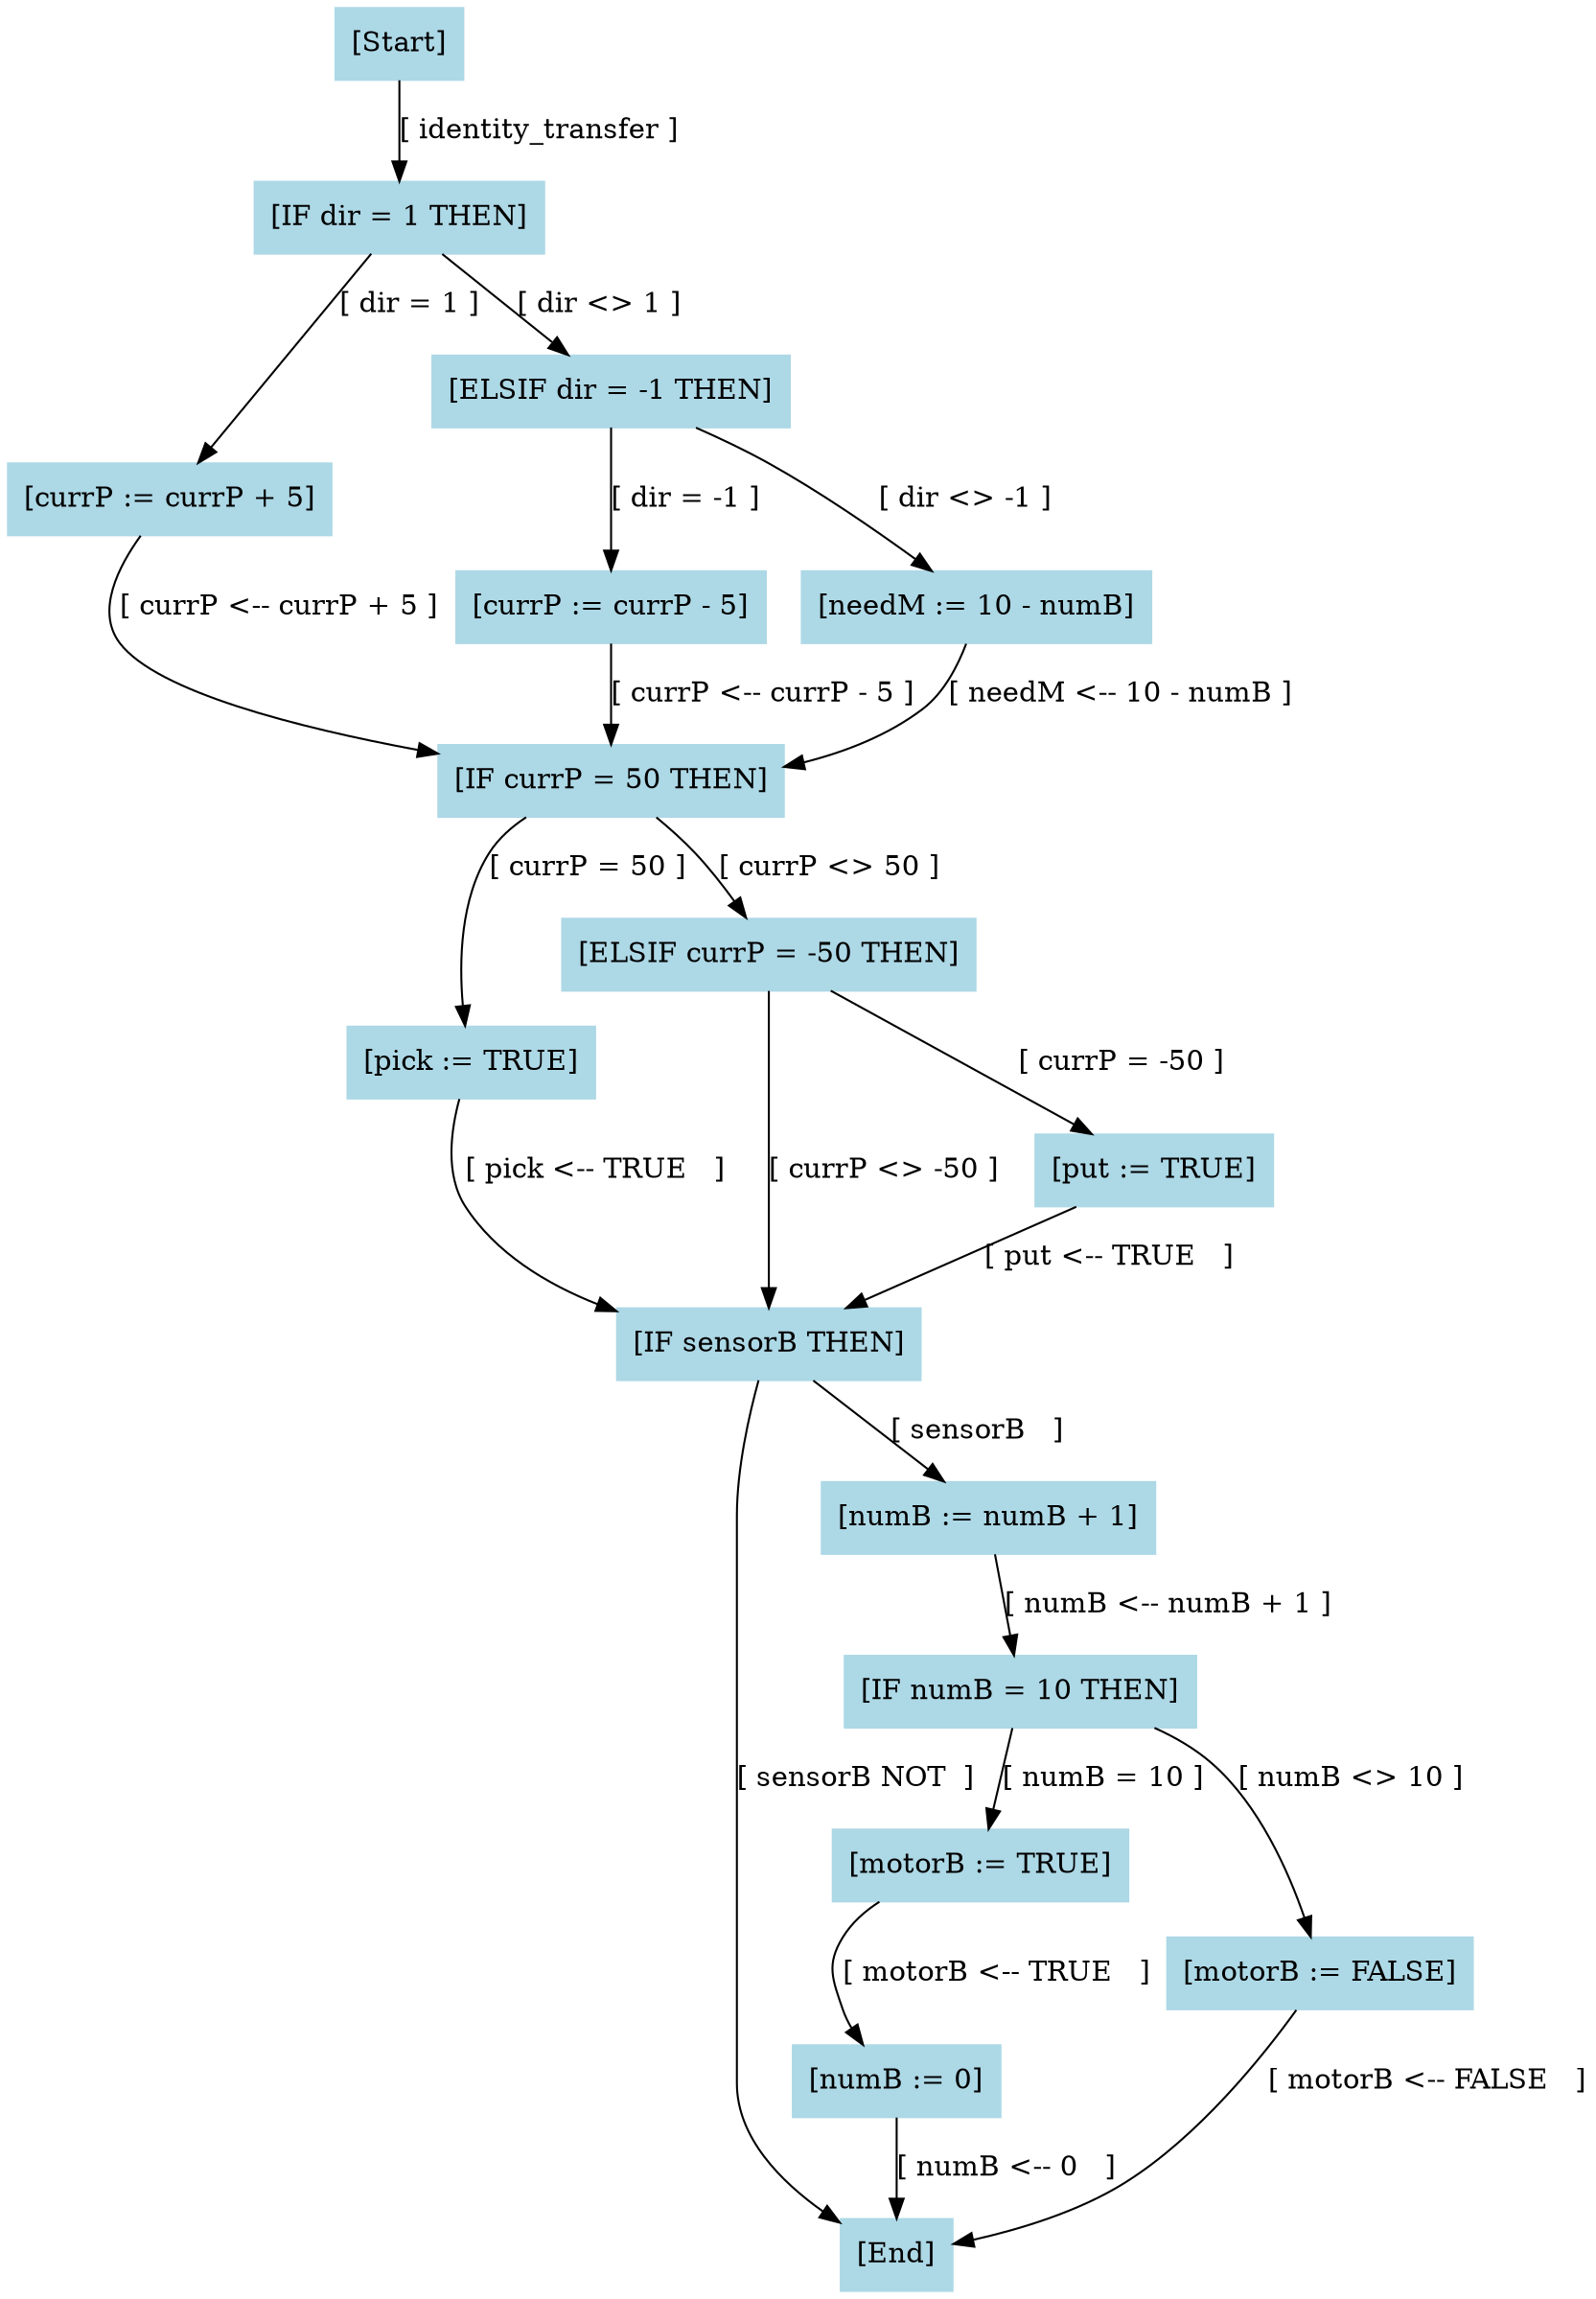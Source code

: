 digraph "CFG" {
"n0" [label="[Start]", color=lightblue,style=filled,shape=box]
"n1" [label="[IF dir = 1 THEN]", color=lightblue,style=filled,shape=box]
"n2" [label="[IF currP = 50 THEN]", color=lightblue,style=filled,shape=box]
"n3" [label="[IF sensorB THEN]", color=lightblue,style=filled,shape=box]
"n4" [label="[End]", color=lightblue,style=filled,shape=box]
"n5" [label="[currP := currP + 5]", color=lightblue,style=filled,shape=box]
"n6" [label="[ELSIF dir = -1 THEN]", color=lightblue,style=filled,shape=box]
"n7" [label="[currP := currP - 5]", color=lightblue,style=filled,shape=box]
"n8" [label="[needM := 10 - numB]", color=lightblue,style=filled,shape=box]
"n9" [label="[pick := TRUE]", color=lightblue,style=filled,shape=box]
"n10" [label="[ELSIF currP = -50 THEN]", color=lightblue,style=filled,shape=box]
"n11" [label="[put := TRUE]", color=lightblue,style=filled,shape=box]
"n12" [label="[numB := numB + 1]", color=lightblue,style=filled,shape=box]
"n13" [label="[IF numB = 10 THEN]", color=lightblue,style=filled,shape=box]
"n14" [label="[motorB := TRUE]", color=lightblue,style=filled,shape=box]
"n15" [label="[numB := 0]", color=lightblue,style=filled,shape=box]
"n16" [label="[motorB := FALSE]", color=lightblue,style=filled,shape=box]
"n0" -> "n1" [label="[ identity_transfer ]",color=black]
"n1" -> "n5" [label="[ dir = 1 ]",color=black]
"n5" -> "n2" [label="[ currP <-- currP + 5 ]",color=black]
"n1" -> "n6" [label="[ dir <> 1 ]",color=black]
"n6" -> "n7" [label="[ dir = -1 ]",color=black]
"n7" -> "n2" [label="[ currP <-- currP - 5 ]",color=black]
"n6" -> "n8" [label="[ dir <> -1 ]",color=black]
"n8" -> "n2" [label="[ needM <-- 10 - numB ]",color=black]
"n2" -> "n9" [label="[ currP = 50 ]",color=black]
"n9" -> "n3" [label="[ pick <-- TRUE   ]",color=black]
"n2" -> "n10" [label="[ currP <> 50 ]",color=black]
"n10" -> "n11" [label="[ currP = -50 ]",color=black]
"n11" -> "n3" [label="[ put <-- TRUE   ]",color=black]
"n10" -> "n3" [label="[ currP <> -50 ]",color=black]
"n3" -> "n12" [label="[ sensorB   ]",color=black]
"n12" -> "n13" [label="[ numB <-- numB + 1 ]",color=black]
"n3" -> "n4" [label="[ sensorB NOT  ]",color=black]
"n13" -> "n14" [label="[ numB = 10 ]",color=black]
"n14" -> "n15" [label="[ motorB <-- TRUE   ]",color=black]
"n15" -> "n4" [label="[ numB <-- 0   ]",color=black]
"n13" -> "n16" [label="[ numB <> 10 ]",color=black]
"n16" -> "n4" [label="[ motorB <-- FALSE   ]",color=black]
}
